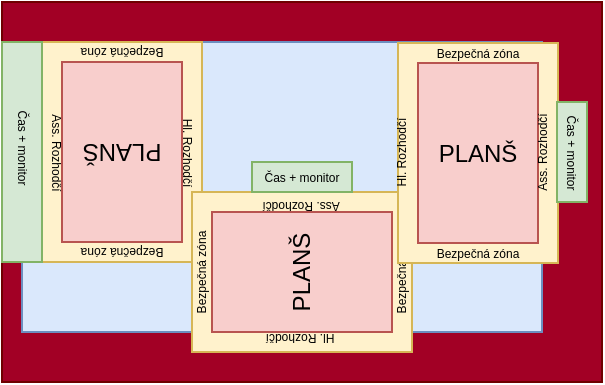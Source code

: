 <mxfile version="20.5.3" type="github">
  <diagram id="08YenDplq9UsqYFHCo5K" name="Page-1">
    <mxGraphModel dx="482" dy="255" grid="1" gridSize="10" guides="1" tooltips="1" connect="1" arrows="1" fold="1" page="1" pageScale="1" pageWidth="850" pageHeight="1100" math="0" shadow="0">
      <root>
        <mxCell id="0" />
        <mxCell id="1" parent="0" />
        <mxCell id="lPb1vsHlnh0c0KSsLltw-51" value="" style="rounded=0;whiteSpace=wrap;html=1;fontSize=6;fillColor=#a20025;fontColor=#ffffff;strokeColor=#6F0000;" parent="1" vertex="1">
          <mxGeometry x="270" y="260" width="300" height="190" as="geometry" />
        </mxCell>
        <mxCell id="lPb1vsHlnh0c0KSsLltw-1" value="" style="rounded=0;whiteSpace=wrap;html=1;fillColor=#dae8fc;strokeColor=#6c8ebf;" parent="1" vertex="1">
          <mxGeometry x="280" y="280" width="260" height="145" as="geometry" />
        </mxCell>
        <mxCell id="lPb1vsHlnh0c0KSsLltw-42" value="" style="group;rotation=-180;" parent="1" vertex="1" connectable="0">
          <mxGeometry x="270" y="280" width="100" height="110" as="geometry" />
        </mxCell>
        <mxCell id="lPb1vsHlnh0c0KSsLltw-43" value="" style="rounded=0;whiteSpace=wrap;html=1;rotation=-180;fillColor=#fff2cc;strokeColor=#d6b656;" parent="lPb1vsHlnh0c0KSsLltw-42" vertex="1">
          <mxGeometry x="20" width="80" height="110" as="geometry" />
        </mxCell>
        <mxCell id="lPb1vsHlnh0c0KSsLltw-44" value="PLANŠ" style="rounded=0;whiteSpace=wrap;html=1;rotation=-180;fillColor=#f8cecc;strokeColor=#b85450;" parent="lPb1vsHlnh0c0KSsLltw-42" vertex="1">
          <mxGeometry x="30" y="10" width="60" height="90" as="geometry" />
        </mxCell>
        <mxCell id="lPb1vsHlnh0c0KSsLltw-45" value="" style="rounded=0;whiteSpace=wrap;html=1;rotation=-180;fillColor=#d5e8d4;strokeColor=#82b366;" parent="lPb1vsHlnh0c0KSsLltw-42" vertex="1">
          <mxGeometry width="20" height="110" as="geometry" />
        </mxCell>
        <mxCell id="lPb1vsHlnh0c0KSsLltw-46" value="Ass. Rozhodčí" style="text;html=1;strokeColor=none;fillColor=none;align=center;verticalAlign=middle;whiteSpace=wrap;rounded=0;rotation=-270;fontSize=6;" parent="lPb1vsHlnh0c0KSsLltw-42" vertex="1">
          <mxGeometry x="5" y="48" width="45" height="15" as="geometry" />
        </mxCell>
        <mxCell id="lPb1vsHlnh0c0KSsLltw-47" value="Hl. Rozhodčí" style="text;html=1;strokeColor=none;fillColor=none;align=center;verticalAlign=middle;whiteSpace=wrap;rounded=0;rotation=-270;fontSize=6;" parent="lPb1vsHlnh0c0KSsLltw-42" vertex="1">
          <mxGeometry x="53" y="53" width="80" height="5" as="geometry" />
        </mxCell>
        <mxCell id="lPb1vsHlnh0c0KSsLltw-48" value="Čas + monitor" style="text;html=1;strokeColor=none;fillColor=none;align=center;verticalAlign=middle;whiteSpace=wrap;rounded=0;rotation=-270;fontSize=6;" parent="lPb1vsHlnh0c0KSsLltw-42" vertex="1">
          <mxGeometry x="-30" y="43" width="80" height="20" as="geometry" />
        </mxCell>
        <mxCell id="lPb1vsHlnh0c0KSsLltw-49" value="Bezpečná zóna" style="text;html=1;strokeColor=none;fillColor=none;align=center;verticalAlign=middle;whiteSpace=wrap;rounded=0;fontSize=6;rotation=-180;" parent="lPb1vsHlnh0c0KSsLltw-42" vertex="1">
          <mxGeometry x="35" y="100" width="50" height="10" as="geometry" />
        </mxCell>
        <mxCell id="lPb1vsHlnh0c0KSsLltw-50" value="Bezpečná zóna" style="text;html=1;strokeColor=none;fillColor=none;align=center;verticalAlign=middle;whiteSpace=wrap;rounded=0;fontSize=6;rotation=-180;" parent="lPb1vsHlnh0c0KSsLltw-42" vertex="1">
          <mxGeometry x="35" width="50" height="10" as="geometry" />
        </mxCell>
        <mxCell id="lPb1vsHlnh0c0KSsLltw-65" value="" style="group" parent="1" vertex="1" connectable="0">
          <mxGeometry x="365" y="340" width="110" height="95" as="geometry" />
        </mxCell>
        <mxCell id="lPb1vsHlnh0c0KSsLltw-54" value="" style="rounded=0;whiteSpace=wrap;html=1;rotation=-90;fillColor=#fff2cc;strokeColor=#d6b656;" parent="lPb1vsHlnh0c0KSsLltw-65" vertex="1">
          <mxGeometry x="15" width="80" height="110" as="geometry" />
        </mxCell>
        <mxCell id="lPb1vsHlnh0c0KSsLltw-55" value="PLANŠ" style="rounded=0;whiteSpace=wrap;html=1;rotation=-90;fillColor=#f8cecc;strokeColor=#b85450;" parent="lPb1vsHlnh0c0KSsLltw-65" vertex="1">
          <mxGeometry x="25" y="10" width="60" height="90" as="geometry" />
        </mxCell>
        <mxCell id="lPb1vsHlnh0c0KSsLltw-56" value="&lt;font style=&quot;font-size: 6px;&quot;&gt;Čas + monitor&lt;/font&gt;" style="rounded=0;whiteSpace=wrap;html=1;rotation=0;fillColor=#d5e8d4;strokeColor=#82b366;verticalAlign=bottom;" parent="lPb1vsHlnh0c0KSsLltw-65" vertex="1">
          <mxGeometry x="30" width="50" height="15" as="geometry" />
        </mxCell>
        <mxCell id="lPb1vsHlnh0c0KSsLltw-57" value="Ass. Rozhodčí" style="text;html=1;strokeColor=none;fillColor=none;align=center;verticalAlign=middle;whiteSpace=wrap;rounded=0;rotation=-180;fontSize=6;" parent="lPb1vsHlnh0c0KSsLltw-65" vertex="1">
          <mxGeometry x="32" y="15" width="45" height="15" as="geometry" />
        </mxCell>
        <mxCell id="lPb1vsHlnh0c0KSsLltw-58" value="Hl. Rozhodčí" style="text;html=1;strokeColor=none;fillColor=none;align=center;verticalAlign=middle;whiteSpace=wrap;rounded=0;rotation=-180;fontSize=6;" parent="lPb1vsHlnh0c0KSsLltw-65" vertex="1">
          <mxGeometry x="14" y="86" width="80" height="5" as="geometry" />
        </mxCell>
        <mxCell id="lPb1vsHlnh0c0KSsLltw-60" value="Bezpečná zóna" style="text;html=1;strokeColor=none;fillColor=none;align=center;verticalAlign=middle;whiteSpace=wrap;rounded=0;fontSize=6;rotation=-90;" parent="lPb1vsHlnh0c0KSsLltw-65" vertex="1">
          <mxGeometry x="-20" y="50" width="50" height="10" as="geometry" />
        </mxCell>
        <mxCell id="lPb1vsHlnh0c0KSsLltw-61" value="Bezpečná zóna" style="text;html=1;strokeColor=none;fillColor=none;align=center;verticalAlign=middle;whiteSpace=wrap;rounded=0;fontSize=6;rotation=-90;" parent="lPb1vsHlnh0c0KSsLltw-65" vertex="1">
          <mxGeometry x="80" y="50" width="50" height="10" as="geometry" />
        </mxCell>
        <mxCell id="lPb1vsHlnh0c0KSsLltw-76" value="" style="group;rotation=90;" parent="1" vertex="1" connectable="0">
          <mxGeometry x="460" y="287.5" width="110" height="95" as="geometry" />
        </mxCell>
        <mxCell id="lPb1vsHlnh0c0KSsLltw-69" value="" style="rounded=0;whiteSpace=wrap;html=1;rotation=0;fillColor=#fff2cc;strokeColor=#d6b656;" parent="lPb1vsHlnh0c0KSsLltw-76" vertex="1">
          <mxGeometry x="8" y="-7" width="80" height="110" as="geometry" />
        </mxCell>
        <mxCell id="lPb1vsHlnh0c0KSsLltw-70" value="PLANŠ" style="rounded=0;whiteSpace=wrap;html=1;rotation=0;fillColor=#f8cecc;strokeColor=#b85450;" parent="lPb1vsHlnh0c0KSsLltw-76" vertex="1">
          <mxGeometry x="18" y="3" width="60" height="90" as="geometry" />
        </mxCell>
        <mxCell id="lPb1vsHlnh0c0KSsLltw-71" value="&lt;font style=&quot;font-size: 6px;&quot;&gt;Čas + monitor&lt;/font&gt;" style="rounded=0;whiteSpace=wrap;html=1;rotation=90;fillColor=#d5e8d4;strokeColor=#82b366;verticalAlign=bottom;" parent="lPb1vsHlnh0c0KSsLltw-76" vertex="1">
          <mxGeometry x="70" y="40" width="50" height="15" as="geometry" />
        </mxCell>
        <mxCell id="lPb1vsHlnh0c0KSsLltw-72" value="Ass. Rozhodčí" style="text;html=1;strokeColor=none;fillColor=none;align=center;verticalAlign=middle;whiteSpace=wrap;rounded=0;rotation=-90;fontSize=6;" parent="lPb1vsHlnh0c0KSsLltw-76" vertex="1">
          <mxGeometry x="58" y="40" width="45" height="15" as="geometry" />
        </mxCell>
        <mxCell id="lPb1vsHlnh0c0KSsLltw-73" value="Hl. Rozhodčí" style="text;html=1;strokeColor=none;fillColor=none;align=center;verticalAlign=middle;whiteSpace=wrap;rounded=0;rotation=-90;fontSize=6;" parent="lPb1vsHlnh0c0KSsLltw-76" vertex="1">
          <mxGeometry x="-30" y="45" width="80" height="5" as="geometry" />
        </mxCell>
        <mxCell id="lPb1vsHlnh0c0KSsLltw-74" value="Bezpečná zóna" style="text;html=1;strokeColor=none;fillColor=none;align=center;verticalAlign=middle;whiteSpace=wrap;rounded=0;fontSize=6;rotation=0;" parent="lPb1vsHlnh0c0KSsLltw-76" vertex="1">
          <mxGeometry x="23" y="-7" width="50" height="10" as="geometry" />
        </mxCell>
        <mxCell id="lPb1vsHlnh0c0KSsLltw-75" value="Bezpečná zóna" style="text;html=1;strokeColor=none;fillColor=none;align=center;verticalAlign=middle;whiteSpace=wrap;rounded=0;fontSize=6;rotation=0;" parent="lPb1vsHlnh0c0KSsLltw-76" vertex="1">
          <mxGeometry x="23" y="93" width="50" height="10" as="geometry" />
        </mxCell>
      </root>
    </mxGraphModel>
  </diagram>
</mxfile>
